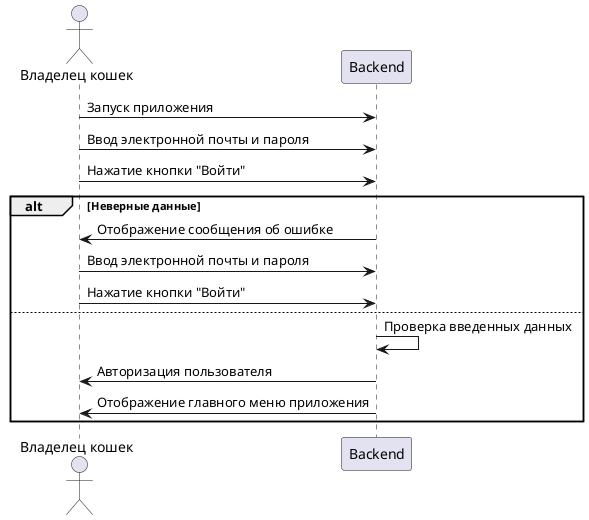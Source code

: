 @startuml
actor "Владелец кошек" as user
participant "Backend" as Backend

user -> Backend: Запуск приложения
user -> Backend: Ввод электронной почты и пароля
user -> Backend: Нажатие кнопки "Войти"

alt Неверные данные
  Backend-> user: Отображение сообщения об ошибке
  user -> Backend: Ввод электронной почты и пароля
  user -> Backend: Нажатие кнопки "Войти"
else
  Backend-> Backend: Проверка введенных данных
  Backend-> user: Авторизация пользователя
  Backend-> user: Отображение главного меню приложения
end
@enduml